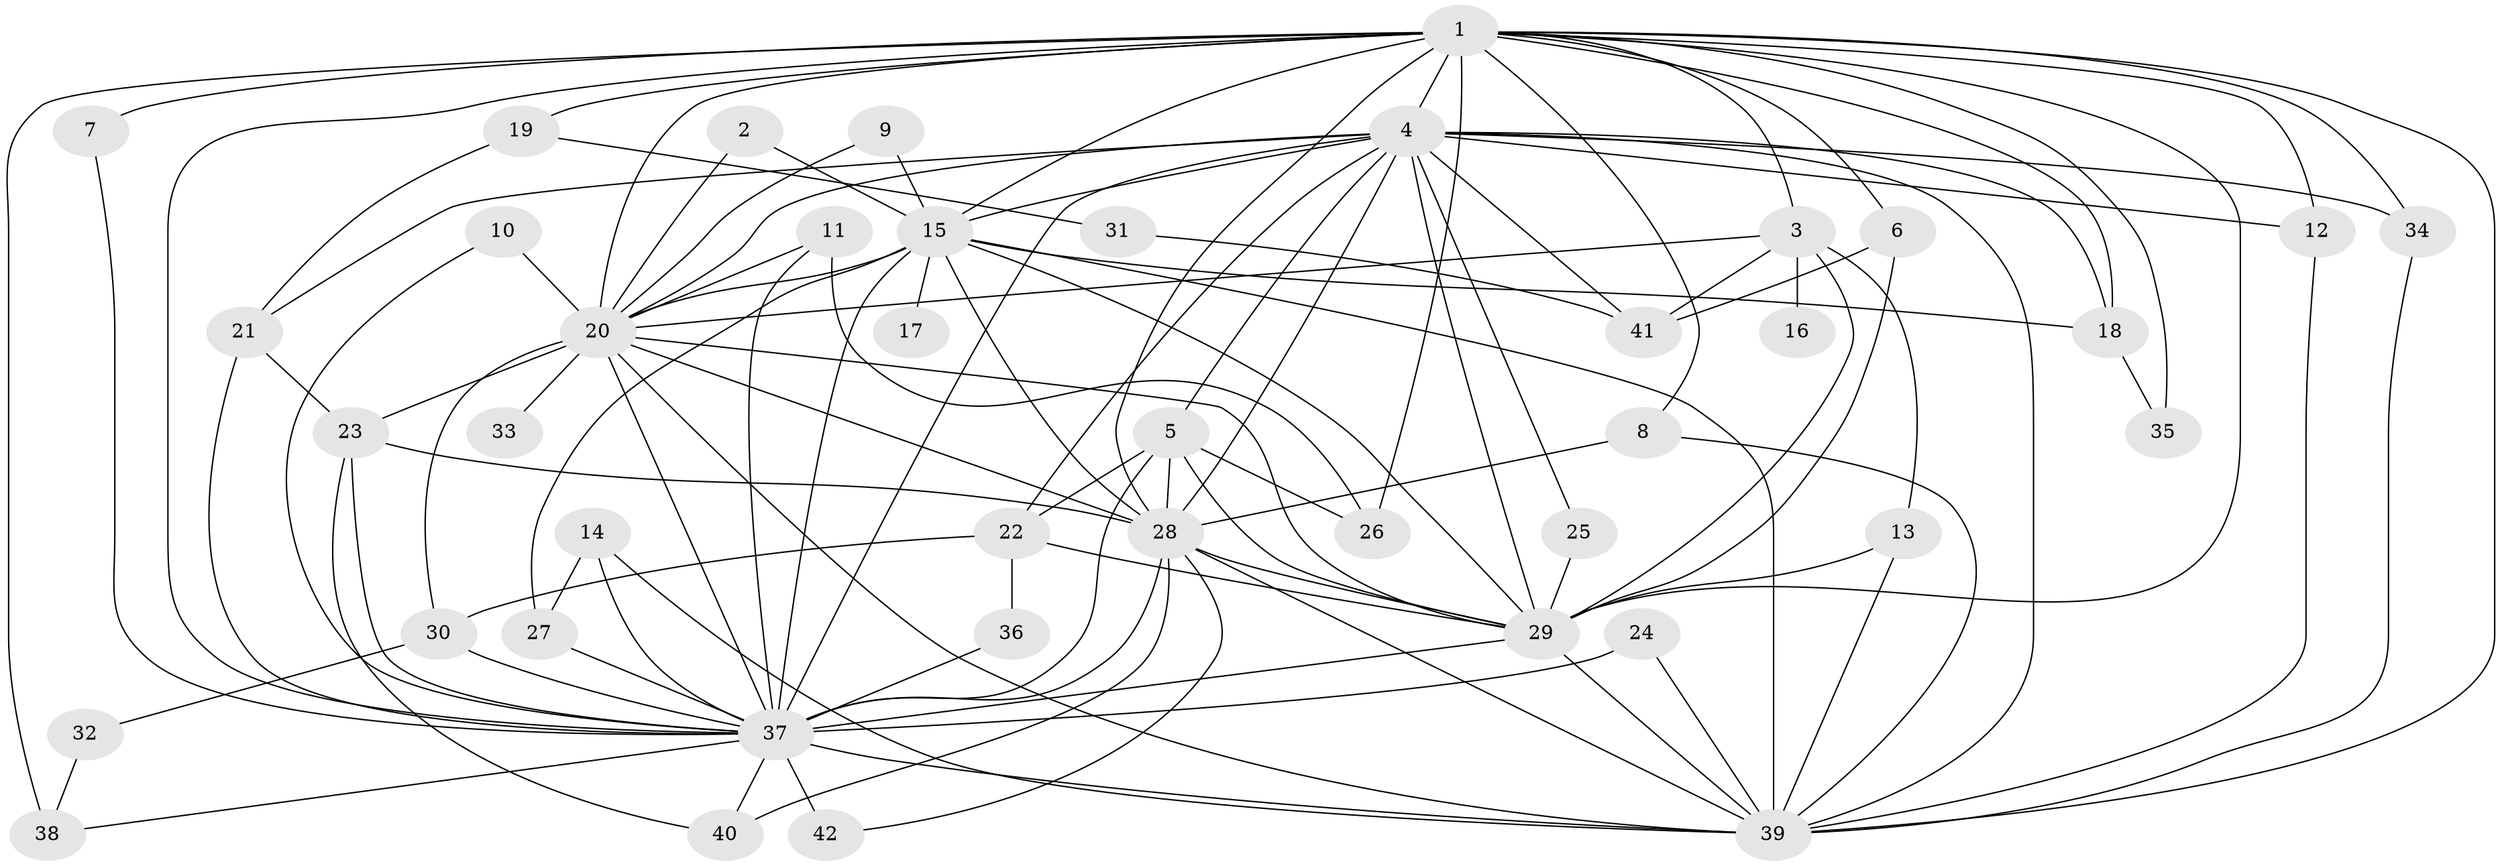 // original degree distribution, {18: 0.023809523809523808, 21: 0.023809523809523808, 17: 0.023809523809523808, 16: 0.011904761904761904, 19: 0.023809523809523808, 23: 0.011904761904761904, 2: 0.5238095238095238, 3: 0.20238095238095238, 4: 0.10714285714285714, 7: 0.011904761904761904, 5: 0.03571428571428571}
// Generated by graph-tools (version 1.1) at 2025/01/03/09/25 03:01:30]
// undirected, 42 vertices, 109 edges
graph export_dot {
graph [start="1"]
  node [color=gray90,style=filled];
  1;
  2;
  3;
  4;
  5;
  6;
  7;
  8;
  9;
  10;
  11;
  12;
  13;
  14;
  15;
  16;
  17;
  18;
  19;
  20;
  21;
  22;
  23;
  24;
  25;
  26;
  27;
  28;
  29;
  30;
  31;
  32;
  33;
  34;
  35;
  36;
  37;
  38;
  39;
  40;
  41;
  42;
  1 -- 3 [weight=1.0];
  1 -- 4 [weight=2.0];
  1 -- 6 [weight=1.0];
  1 -- 7 [weight=1.0];
  1 -- 8 [weight=1.0];
  1 -- 12 [weight=1.0];
  1 -- 15 [weight=2.0];
  1 -- 18 [weight=1.0];
  1 -- 19 [weight=2.0];
  1 -- 20 [weight=3.0];
  1 -- 26 [weight=3.0];
  1 -- 28 [weight=2.0];
  1 -- 29 [weight=4.0];
  1 -- 34 [weight=2.0];
  1 -- 35 [weight=2.0];
  1 -- 37 [weight=4.0];
  1 -- 38 [weight=2.0];
  1 -- 39 [weight=2.0];
  2 -- 15 [weight=1.0];
  2 -- 20 [weight=1.0];
  3 -- 13 [weight=1.0];
  3 -- 16 [weight=1.0];
  3 -- 20 [weight=1.0];
  3 -- 29 [weight=1.0];
  3 -- 41 [weight=1.0];
  4 -- 5 [weight=1.0];
  4 -- 12 [weight=1.0];
  4 -- 15 [weight=1.0];
  4 -- 18 [weight=1.0];
  4 -- 20 [weight=1.0];
  4 -- 21 [weight=1.0];
  4 -- 22 [weight=1.0];
  4 -- 25 [weight=1.0];
  4 -- 28 [weight=2.0];
  4 -- 29 [weight=1.0];
  4 -- 34 [weight=1.0];
  4 -- 37 [weight=2.0];
  4 -- 39 [weight=2.0];
  4 -- 41 [weight=1.0];
  5 -- 22 [weight=1.0];
  5 -- 26 [weight=1.0];
  5 -- 28 [weight=2.0];
  5 -- 29 [weight=1.0];
  5 -- 37 [weight=1.0];
  6 -- 29 [weight=1.0];
  6 -- 41 [weight=1.0];
  7 -- 37 [weight=1.0];
  8 -- 28 [weight=1.0];
  8 -- 39 [weight=1.0];
  9 -- 15 [weight=1.0];
  9 -- 20 [weight=1.0];
  10 -- 20 [weight=1.0];
  10 -- 37 [weight=1.0];
  11 -- 20 [weight=1.0];
  11 -- 26 [weight=1.0];
  11 -- 37 [weight=1.0];
  12 -- 39 [weight=1.0];
  13 -- 29 [weight=1.0];
  13 -- 39 [weight=1.0];
  14 -- 27 [weight=1.0];
  14 -- 37 [weight=1.0];
  14 -- 39 [weight=1.0];
  15 -- 17 [weight=1.0];
  15 -- 18 [weight=1.0];
  15 -- 20 [weight=1.0];
  15 -- 27 [weight=1.0];
  15 -- 28 [weight=1.0];
  15 -- 29 [weight=1.0];
  15 -- 37 [weight=3.0];
  15 -- 39 [weight=1.0];
  18 -- 35 [weight=1.0];
  19 -- 21 [weight=1.0];
  19 -- 31 [weight=1.0];
  20 -- 23 [weight=1.0];
  20 -- 28 [weight=2.0];
  20 -- 29 [weight=1.0];
  20 -- 30 [weight=1.0];
  20 -- 33 [weight=2.0];
  20 -- 37 [weight=2.0];
  20 -- 39 [weight=1.0];
  21 -- 23 [weight=1.0];
  21 -- 37 [weight=2.0];
  22 -- 29 [weight=1.0];
  22 -- 30 [weight=1.0];
  22 -- 36 [weight=1.0];
  23 -- 28 [weight=1.0];
  23 -- 37 [weight=1.0];
  23 -- 40 [weight=1.0];
  24 -- 37 [weight=2.0];
  24 -- 39 [weight=1.0];
  25 -- 29 [weight=2.0];
  27 -- 37 [weight=1.0];
  28 -- 29 [weight=2.0];
  28 -- 37 [weight=2.0];
  28 -- 39 [weight=1.0];
  28 -- 40 [weight=1.0];
  28 -- 42 [weight=1.0];
  29 -- 37 [weight=2.0];
  29 -- 39 [weight=1.0];
  30 -- 32 [weight=1.0];
  30 -- 37 [weight=1.0];
  31 -- 41 [weight=1.0];
  32 -- 38 [weight=1.0];
  34 -- 39 [weight=1.0];
  36 -- 37 [weight=2.0];
  37 -- 38 [weight=1.0];
  37 -- 39 [weight=3.0];
  37 -- 40 [weight=1.0];
  37 -- 42 [weight=2.0];
}
